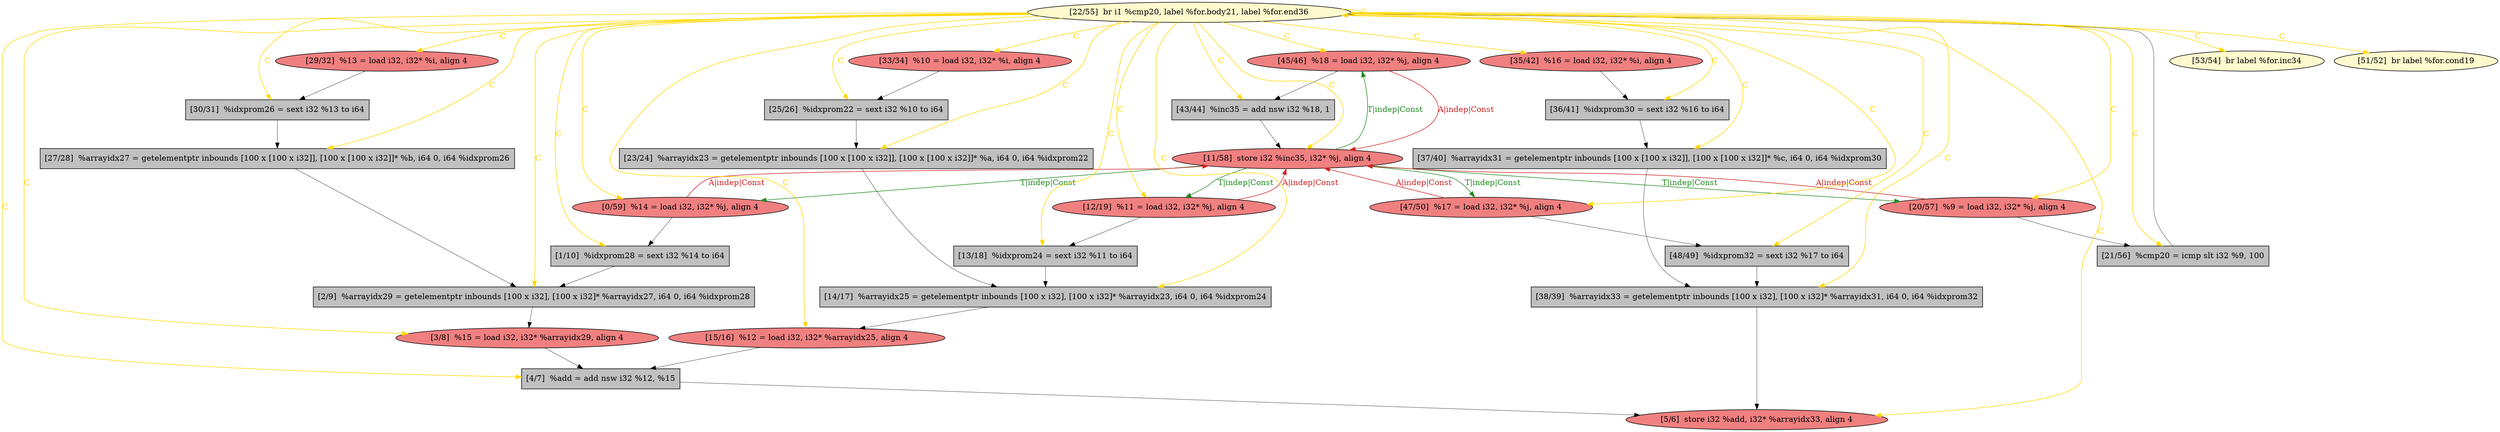 
digraph G {


node1596 [fillcolor=lightcoral,label="[35/42]  %16 = load i32, i32* %i, align 4",shape=ellipse,style=filled ]
node1595 [fillcolor=lightcoral,label="[33/34]  %10 = load i32, i32* %i, align 4",shape=ellipse,style=filled ]
node1593 [fillcolor=lightcoral,label="[3/8]  %15 = load i32, i32* %arrayidx29, align 4",shape=ellipse,style=filled ]
node1592 [fillcolor=lightcoral,label="[45/46]  %18 = load i32, i32* %j, align 4",shape=ellipse,style=filled ]
node1591 [fillcolor=grey,label="[4/7]  %add = add nsw i32 %12, %15",shape=rectangle,style=filled ]
node1588 [fillcolor=grey,label="[43/44]  %inc35 = add nsw i32 %18, 1",shape=rectangle,style=filled ]
node1587 [fillcolor=lightcoral,label="[5/6]  store i32 %add, i32* %arrayidx33, align 4",shape=ellipse,style=filled ]
node1586 [fillcolor=lightcoral,label="[11/58]  store i32 %inc35, i32* %j, align 4",shape=ellipse,style=filled ]
node1590 [fillcolor=grey,label="[36/41]  %idxprom30 = sext i32 %16 to i64",shape=rectangle,style=filled ]
node1589 [fillcolor=lemonchiffon,label="[53/54]  br label %for.inc34",shape=ellipse,style=filled ]
node1585 [fillcolor=lemonchiffon,label="[51/52]  br label %for.cond19",shape=ellipse,style=filled ]
node1584 [fillcolor=grey,label="[38/39]  %arrayidx33 = getelementptr inbounds [100 x i32], [100 x i32]* %arrayidx31, i64 0, i64 %idxprom32",shape=rectangle,style=filled ]
node1571 [fillcolor=grey,label="[25/26]  %idxprom22 = sext i32 %10 to i64",shape=rectangle,style=filled ]
node1574 [fillcolor=lightcoral,label="[47/50]  %17 = load i32, i32* %j, align 4",shape=ellipse,style=filled ]
node1570 [fillcolor=lightcoral,label="[20/57]  %9 = load i32, i32* %j, align 4",shape=ellipse,style=filled ]
node1572 [fillcolor=grey,label="[14/17]  %arrayidx25 = getelementptr inbounds [100 x i32], [100 x i32]* %arrayidx23, i64 0, i64 %idxprom24",shape=rectangle,style=filled ]
node1573 [fillcolor=grey,label="[30/31]  %idxprom26 = sext i32 %13 to i64",shape=rectangle,style=filled ]
node1578 [fillcolor=grey,label="[37/40]  %arrayidx31 = getelementptr inbounds [100 x [100 x i32]], [100 x [100 x i32]]* %c, i64 0, i64 %idxprom30",shape=rectangle,style=filled ]
node1567 [fillcolor=lightcoral,label="[0/59]  %14 = load i32, i32* %j, align 4",shape=ellipse,style=filled ]
node1569 [fillcolor=grey,label="[27/28]  %arrayidx27 = getelementptr inbounds [100 x [100 x i32]], [100 x [100 x i32]]* %b, i64 0, i64 %idxprom26",shape=rectangle,style=filled ]
node1568 [fillcolor=lightcoral,label="[15/16]  %12 = load i32, i32* %arrayidx25, align 4",shape=ellipse,style=filled ]
node1575 [fillcolor=grey,label="[13/18]  %idxprom24 = sext i32 %11 to i64",shape=rectangle,style=filled ]
node1594 [fillcolor=grey,label="[23/24]  %arrayidx23 = getelementptr inbounds [100 x [100 x i32]], [100 x [100 x i32]]* %a, i64 0, i64 %idxprom22",shape=rectangle,style=filled ]
node1583 [fillcolor=grey,label="[1/10]  %idxprom28 = sext i32 %14 to i64",shape=rectangle,style=filled ]
node1581 [fillcolor=lightcoral,label="[12/19]  %11 = load i32, i32* %j, align 4",shape=ellipse,style=filled ]
node1577 [fillcolor=grey,label="[21/56]  %cmp20 = icmp slt i32 %9, 100",shape=rectangle,style=filled ]
node1580 [fillcolor=grey,label="[48/49]  %idxprom32 = sext i32 %17 to i64",shape=rectangle,style=filled ]
node1576 [fillcolor=grey,label="[2/9]  %arrayidx29 = getelementptr inbounds [100 x i32], [100 x i32]* %arrayidx27, i64 0, i64 %idxprom28",shape=rectangle,style=filled ]
node1579 [fillcolor=lemonchiffon,label="[22/55]  br i1 %cmp20, label %for.body21, label %for.end36",shape=ellipse,style=filled ]
node1582 [fillcolor=lightcoral,label="[29/32]  %13 = load i32, i32* %i, align 4",shape=ellipse,style=filled ]

node1581->node1586 [style=solid,color=firebrick3,label="A|indep|Const",penwidth=1.0,fontcolor=firebrick3 ]
node1576->node1593 [style=solid,color=black,label="",penwidth=0.5,fontcolor=black ]
node1571->node1594 [style=solid,color=black,label="",penwidth=0.5,fontcolor=black ]
node1577->node1579 [style=solid,color=black,label="",penwidth=0.5,fontcolor=black ]
node1578->node1584 [style=solid,color=black,label="",penwidth=0.5,fontcolor=black ]
node1575->node1572 [style=solid,color=black,label="",penwidth=0.5,fontcolor=black ]
node1579->node1591 [style=solid,color=gold,label="C",penwidth=1.0,fontcolor=gold ]
node1568->node1591 [style=solid,color=black,label="",penwidth=0.5,fontcolor=black ]
node1579->node1587 [style=solid,color=gold,label="C",penwidth=1.0,fontcolor=gold ]
node1574->node1580 [style=solid,color=black,label="",penwidth=0.5,fontcolor=black ]
node1584->node1587 [style=solid,color=black,label="",penwidth=0.5,fontcolor=black ]
node1567->node1583 [style=solid,color=black,label="",penwidth=0.5,fontcolor=black ]
node1582->node1573 [style=solid,color=black,label="",penwidth=0.5,fontcolor=black ]
node1581->node1575 [style=solid,color=black,label="",penwidth=0.5,fontcolor=black ]
node1579->node1571 [style=solid,color=gold,label="C",penwidth=1.0,fontcolor=gold ]
node1574->node1586 [style=solid,color=firebrick3,label="A|indep|Const",penwidth=1.0,fontcolor=firebrick3 ]
node1586->node1570 [style=solid,color=forestgreen,label="T|indep|Const",penwidth=1.0,fontcolor=forestgreen ]
node1579->node1590 [style=solid,color=gold,label="C",penwidth=1.0,fontcolor=gold ]
node1579->node1575 [style=solid,color=gold,label="C",penwidth=1.0,fontcolor=gold ]
node1579->node1567 [style=solid,color=gold,label="C",penwidth=1.0,fontcolor=gold ]
node1579->node1572 [style=solid,color=gold,label="C",penwidth=1.0,fontcolor=gold ]
node1579->node1577 [style=solid,color=gold,label="C",penwidth=1.0,fontcolor=gold ]
node1579->node1568 [style=solid,color=gold,label="C",penwidth=1.0,fontcolor=gold ]
node1594->node1572 [style=solid,color=black,label="",penwidth=0.5,fontcolor=black ]
node1579->node1594 [style=solid,color=gold,label="C",penwidth=1.0,fontcolor=gold ]
node1567->node1586 [style=solid,color=firebrick3,label="A|indep|Const",penwidth=1.0,fontcolor=firebrick3 ]
node1579->node1576 [style=solid,color=gold,label="C",penwidth=1.0,fontcolor=gold ]
node1579->node1573 [style=solid,color=gold,label="C",penwidth=1.0,fontcolor=gold ]
node1570->node1586 [style=solid,color=firebrick3,label="A|indep|Const",penwidth=1.0,fontcolor=firebrick3 ]
node1580->node1584 [style=solid,color=black,label="",penwidth=0.5,fontcolor=black ]
node1592->node1586 [style=solid,color=firebrick3,label="A|indep|Const",penwidth=1.0,fontcolor=firebrick3 ]
node1579->node1593 [style=solid,color=gold,label="C",penwidth=1.0,fontcolor=gold ]
node1579->node1584 [style=solid,color=gold,label="C",penwidth=1.0,fontcolor=gold ]
node1569->node1576 [style=solid,color=black,label="",penwidth=0.5,fontcolor=black ]
node1579->node1580 [style=solid,color=gold,label="C",penwidth=1.0,fontcolor=gold ]
node1572->node1568 [style=solid,color=black,label="",penwidth=0.5,fontcolor=black ]
node1579->node1581 [style=solid,color=gold,label="C",penwidth=1.0,fontcolor=gold ]
node1586->node1567 [style=solid,color=forestgreen,label="T|indep|Const",penwidth=1.0,fontcolor=forestgreen ]
node1586->node1581 [style=solid,color=forestgreen,label="T|indep|Const",penwidth=1.0,fontcolor=forestgreen ]
node1579->node1570 [style=solid,color=gold,label="C",penwidth=1.0,fontcolor=gold ]
node1586->node1592 [style=solid,color=forestgreen,label="T|indep|Const",penwidth=1.0,fontcolor=forestgreen ]
node1579->node1569 [style=solid,color=gold,label="C",penwidth=1.0,fontcolor=gold ]
node1590->node1578 [style=solid,color=black,label="",penwidth=0.5,fontcolor=black ]
node1579->node1595 [style=solid,color=gold,label="C",penwidth=1.0,fontcolor=gold ]
node1579->node1579 [style=solid,color=gold,label="C",penwidth=1.0,fontcolor=gold ]
node1579->node1574 [style=solid,color=gold,label="C",penwidth=1.0,fontcolor=gold ]
node1579->node1582 [style=solid,color=gold,label="C",penwidth=1.0,fontcolor=gold ]
node1586->node1574 [style=solid,color=forestgreen,label="T|indep|Const",penwidth=1.0,fontcolor=forestgreen ]
node1579->node1585 [style=solid,color=gold,label="C",penwidth=1.0,fontcolor=gold ]
node1579->node1583 [style=solid,color=gold,label="C",penwidth=1.0,fontcolor=gold ]
node1579->node1586 [style=solid,color=gold,label="C",penwidth=1.0,fontcolor=gold ]
node1595->node1571 [style=solid,color=black,label="",penwidth=0.5,fontcolor=black ]
node1579->node1589 [style=solid,color=gold,label="C",penwidth=1.0,fontcolor=gold ]
node1579->node1588 [style=solid,color=gold,label="C",penwidth=1.0,fontcolor=gold ]
node1596->node1590 [style=solid,color=black,label="",penwidth=0.5,fontcolor=black ]
node1588->node1586 [style=solid,color=black,label="",penwidth=0.5,fontcolor=black ]
node1579->node1596 [style=solid,color=gold,label="C",penwidth=1.0,fontcolor=gold ]
node1593->node1591 [style=solid,color=black,label="",penwidth=0.5,fontcolor=black ]
node1573->node1569 [style=solid,color=black,label="",penwidth=0.5,fontcolor=black ]
node1591->node1587 [style=solid,color=black,label="",penwidth=0.5,fontcolor=black ]
node1583->node1576 [style=solid,color=black,label="",penwidth=0.5,fontcolor=black ]
node1592->node1588 [style=solid,color=black,label="",penwidth=0.5,fontcolor=black ]
node1579->node1592 [style=solid,color=gold,label="C",penwidth=1.0,fontcolor=gold ]
node1579->node1578 [style=solid,color=gold,label="C",penwidth=1.0,fontcolor=gold ]
node1570->node1577 [style=solid,color=black,label="",penwidth=0.5,fontcolor=black ]


}
